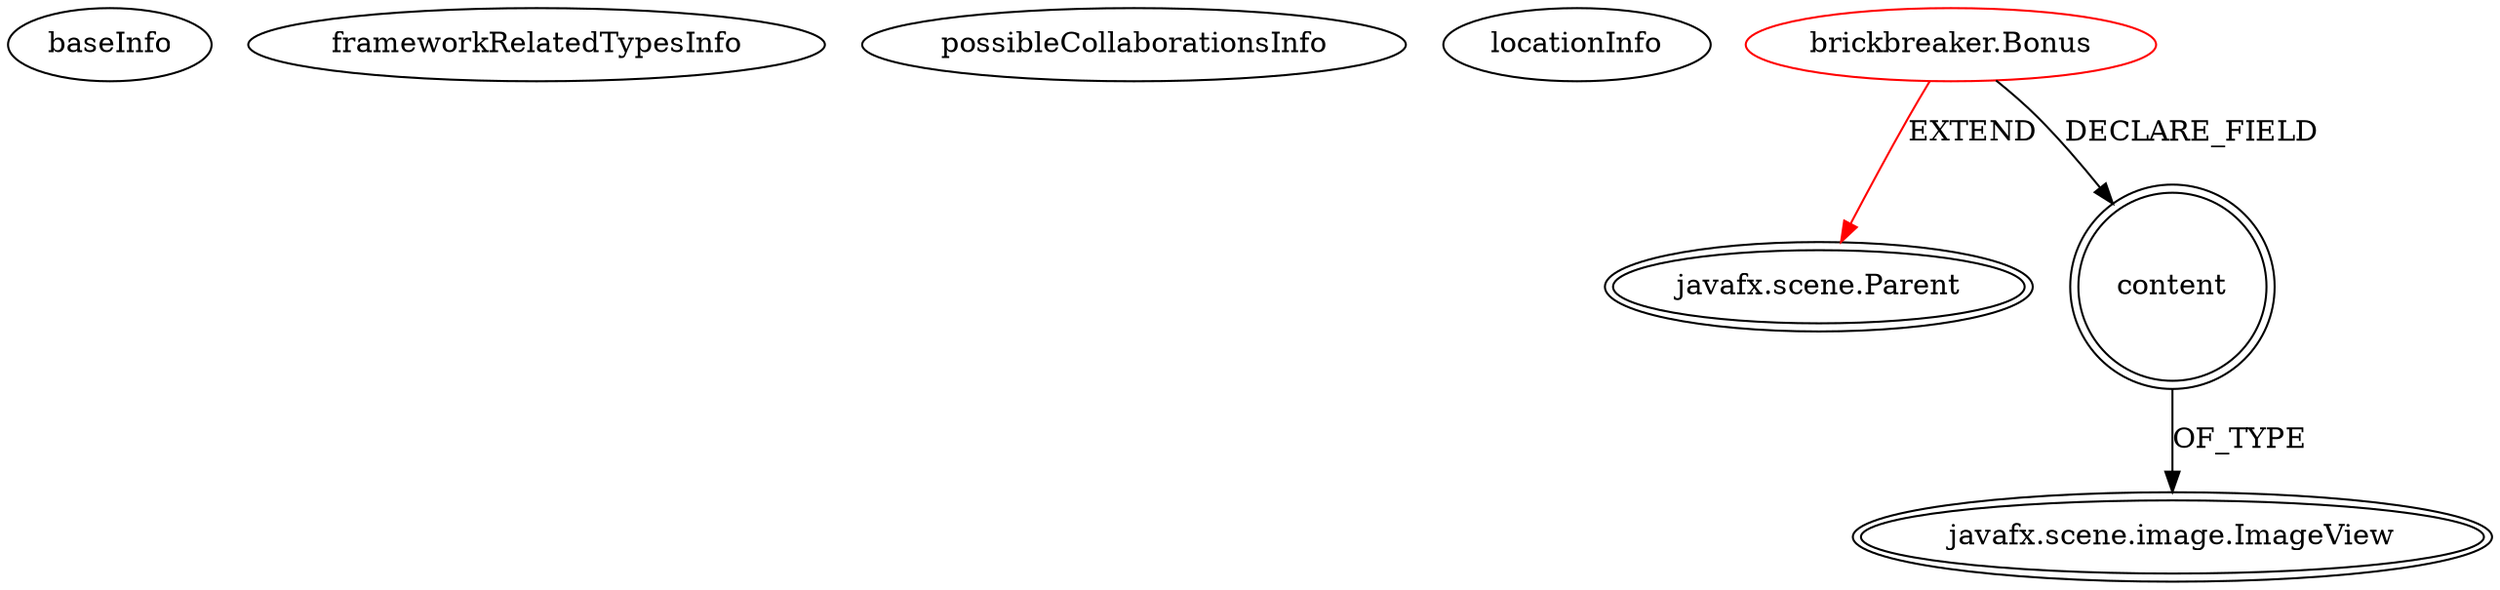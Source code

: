 digraph {
baseInfo[graphId=551,category="extension_graph",isAnonymous=false,possibleRelation=false]
frameworkRelatedTypesInfo[0="javafx.scene.Parent"]
possibleCollaborationsInfo[]
locationInfo[projectName="JASCValentine-BrickBreaker",filePath="/JASCValentine-BrickBreaker/BrickBreaker-master/src/brickbreaker/Bonus.java",contextSignature="Bonus",graphId="551"]
0[label="brickbreaker.Bonus",vertexType="ROOT_CLIENT_CLASS_DECLARATION",isFrameworkType=false,color=red]
1[label="javafx.scene.Parent",vertexType="FRAMEWORK_CLASS_TYPE",isFrameworkType=true,peripheries=2]
2[label="content",vertexType="FIELD_DECLARATION",isFrameworkType=true,peripheries=2,shape=circle]
3[label="javafx.scene.image.ImageView",vertexType="FRAMEWORK_CLASS_TYPE",isFrameworkType=true,peripheries=2]
0->1[label="EXTEND",color=red]
0->2[label="DECLARE_FIELD"]
2->3[label="OF_TYPE"]
}
